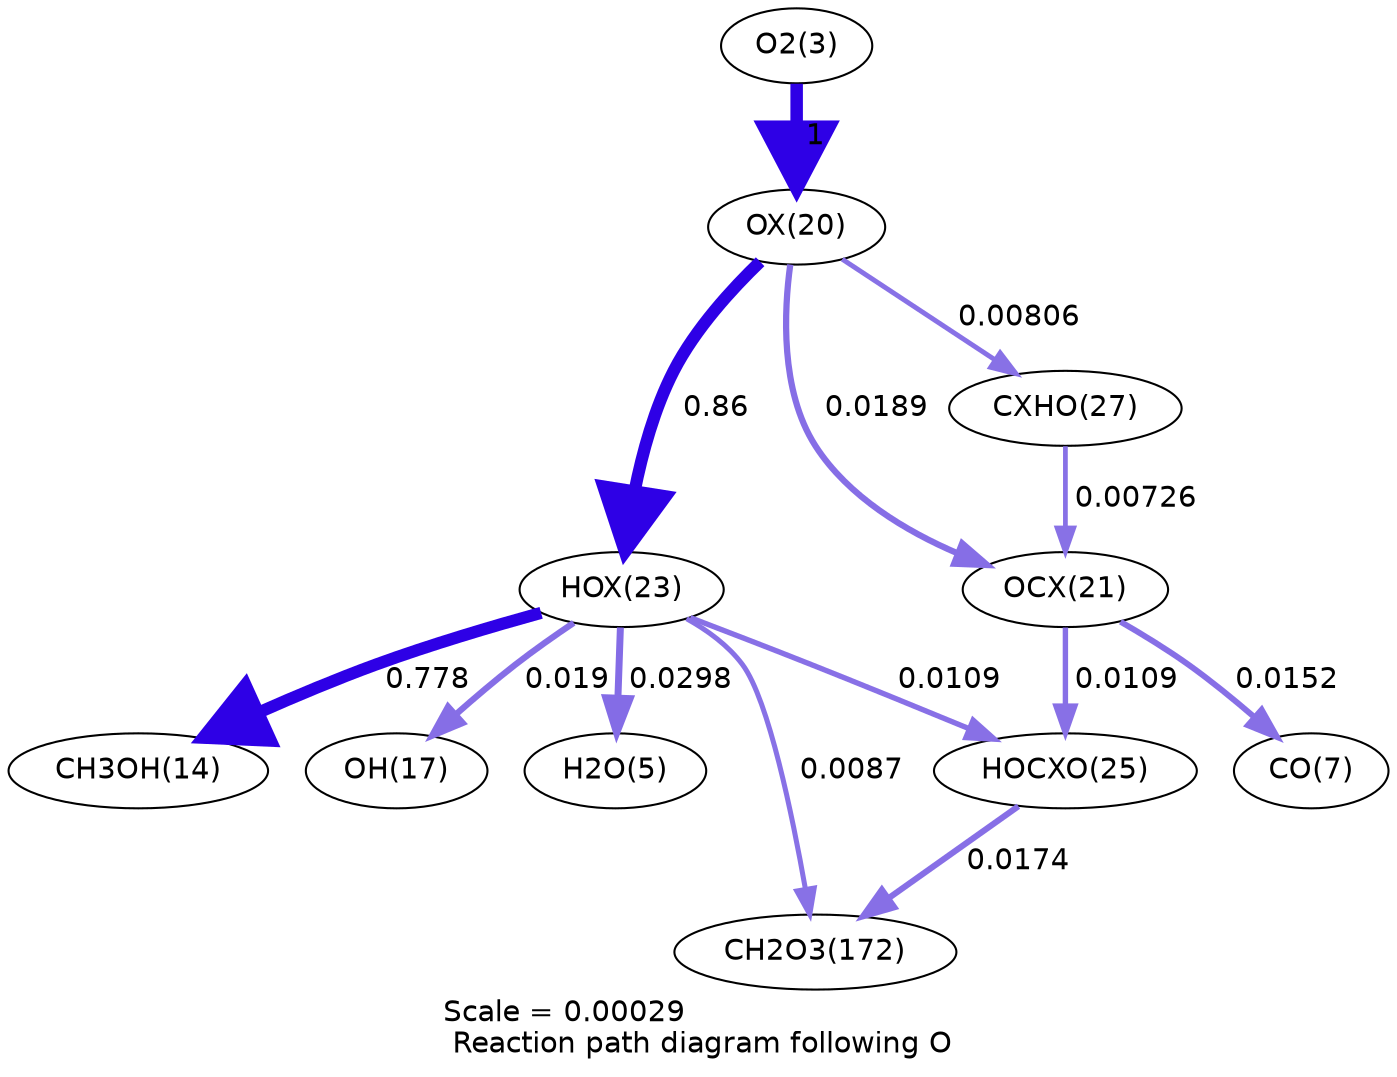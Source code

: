 digraph reaction_paths {
center=1;
s5 -> s33[fontname="Helvetica", penwidth=6, arrowsize=3, color="0.7, 1.5, 0.9"
, label=" 1"];
s33 -> s36[fontname="Helvetica", penwidth=5.89, arrowsize=2.94, color="0.7, 1.36, 0.9"
, label=" 0.86"];
s33 -> s40[fontname="Helvetica", penwidth=2.36, arrowsize=1.18, color="0.7, 0.508, 0.9"
, label=" 0.00806"];
s33 -> s34[fontname="Helvetica", penwidth=3, arrowsize=1.5, color="0.7, 0.519, 0.9"
, label=" 0.0189"];
s36 -> s16[fontname="Helvetica", penwidth=5.81, arrowsize=2.91, color="0.7, 1.28, 0.9"
, label=" 0.778"];
s36 -> s19[fontname="Helvetica", penwidth=3.01, arrowsize=1.5, color="0.7, 0.519, 0.9"
, label=" 0.019"];
s36 -> s7[fontname="Helvetica", penwidth=3.35, arrowsize=1.67, color="0.7, 0.53, 0.9"
, label=" 0.0298"];
s36 -> s38[fontname="Helvetica", penwidth=2.59, arrowsize=1.29, color="0.7, 0.511, 0.9"
, label=" 0.0109"];
s36 -> s30[fontname="Helvetica", penwidth=2.42, arrowsize=1.21, color="0.7, 0.509, 0.9"
, label=" 0.0087"];
s40 -> s34[fontname="Helvetica", penwidth=2.28, arrowsize=1.14, color="0.7, 0.507, 0.9"
, label=" 0.00726"];
s34 -> s9[fontname="Helvetica", penwidth=2.84, arrowsize=1.42, color="0.7, 0.515, 0.9"
, label=" 0.0152"];
s34 -> s38[fontname="Helvetica", penwidth=2.59, arrowsize=1.29, color="0.7, 0.511, 0.9"
, label=" 0.0109"];
s38 -> s30[fontname="Helvetica", penwidth=2.94, arrowsize=1.47, color="0.7, 0.517, 0.9"
, label=" 0.0174"];
s5 [ fontname="Helvetica", label="O2(3)"];
s7 [ fontname="Helvetica", label="H2O(5)"];
s9 [ fontname="Helvetica", label="CO(7)"];
s16 [ fontname="Helvetica", label="CH3OH(14)"];
s19 [ fontname="Helvetica", label="OH(17)"];
s30 [ fontname="Helvetica", label="CH2O3(172)"];
s33 [ fontname="Helvetica", label="OX(20)"];
s34 [ fontname="Helvetica", label="OCX(21)"];
s36 [ fontname="Helvetica", label="HOX(23)"];
s38 [ fontname="Helvetica", label="HOCXO(25)"];
s40 [ fontname="Helvetica", label="CXHO(27)"];
 label = "Scale = 0.00029\l Reaction path diagram following O";
 fontname = "Helvetica";
}
